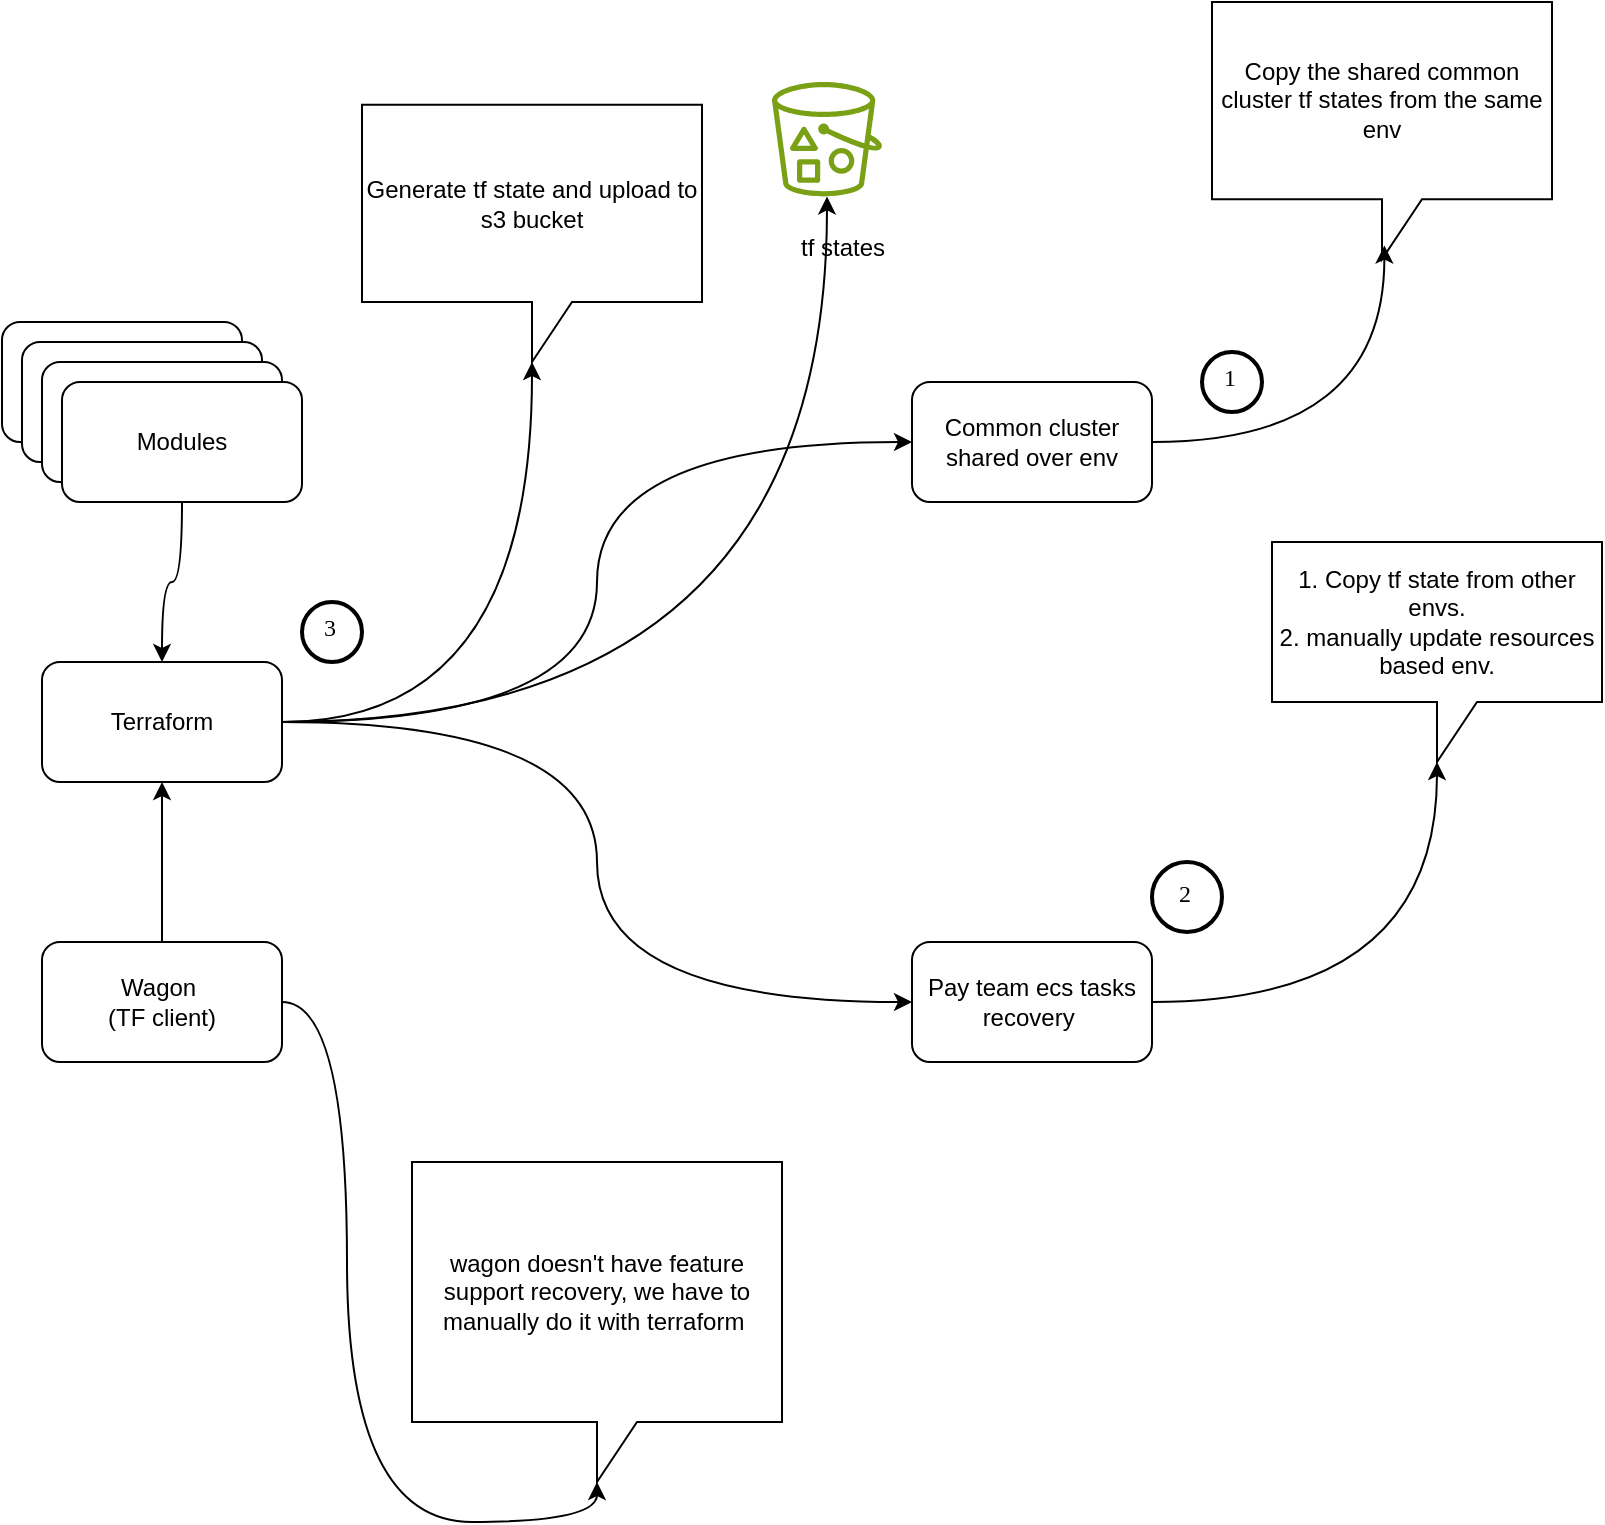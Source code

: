<mxfile version="24.4.6" type="github">
  <diagram name="Page-1" id="osjaCULI0XQIl8TjNg4v">
    <mxGraphModel dx="2266" dy="862" grid="1" gridSize="10" guides="1" tooltips="1" connect="1" arrows="1" fold="1" page="1" pageScale="1" pageWidth="850" pageHeight="1100" math="0" shadow="0">
      <root>
        <mxCell id="0" />
        <mxCell id="1" parent="0" />
        <mxCell id="LPbAuuqpUGxxxOB4grG0-1" value="" style="sketch=0;outlineConnect=0;fontColor=#232F3E;gradientColor=none;fillColor=#7AA116;strokeColor=none;dashed=0;verticalLabelPosition=bottom;verticalAlign=top;align=center;html=1;fontSize=12;fontStyle=0;aspect=fixed;pointerEvents=1;shape=mxgraph.aws4.bucket_with_objects;" vertex="1" parent="1">
          <mxGeometry x="405" y="90.0" width="55" height="57.2" as="geometry" />
        </mxCell>
        <mxCell id="LPbAuuqpUGxxxOB4grG0-2" value="Common cluster shared over env" style="rounded=1;whiteSpace=wrap;html=1;" vertex="1" parent="1">
          <mxGeometry x="475" y="240" width="120" height="60" as="geometry" />
        </mxCell>
        <mxCell id="LPbAuuqpUGxxxOB4grG0-3" value="Pay team ecs tasks recovery&amp;nbsp;" style="rounded=1;whiteSpace=wrap;html=1;" vertex="1" parent="1">
          <mxGeometry x="475" y="520" width="120" height="60" as="geometry" />
        </mxCell>
        <mxCell id="LPbAuuqpUGxxxOB4grG0-13" style="edgeStyle=orthogonalEdgeStyle;curved=1;rounded=0;orthogonalLoop=1;jettySize=auto;html=1;entryX=0;entryY=0.5;entryDx=0;entryDy=0;" edge="1" parent="1" source="LPbAuuqpUGxxxOB4grG0-4" target="LPbAuuqpUGxxxOB4grG0-2">
          <mxGeometry relative="1" as="geometry" />
        </mxCell>
        <mxCell id="LPbAuuqpUGxxxOB4grG0-14" style="edgeStyle=orthogonalEdgeStyle;curved=1;rounded=0;orthogonalLoop=1;jettySize=auto;html=1;entryX=0;entryY=0.5;entryDx=0;entryDy=0;" edge="1" parent="1" source="LPbAuuqpUGxxxOB4grG0-4" target="LPbAuuqpUGxxxOB4grG0-3">
          <mxGeometry relative="1" as="geometry" />
        </mxCell>
        <mxCell id="LPbAuuqpUGxxxOB4grG0-15" style="edgeStyle=orthogonalEdgeStyle;curved=1;rounded=0;orthogonalLoop=1;jettySize=auto;html=1;" edge="1" parent="1" source="LPbAuuqpUGxxxOB4grG0-4" target="LPbAuuqpUGxxxOB4grG0-1">
          <mxGeometry relative="1" as="geometry" />
        </mxCell>
        <mxCell id="LPbAuuqpUGxxxOB4grG0-4" value="Terraform" style="rounded=1;whiteSpace=wrap;html=1;" vertex="1" parent="1">
          <mxGeometry x="40" y="380" width="120" height="60" as="geometry" />
        </mxCell>
        <mxCell id="LPbAuuqpUGxxxOB4grG0-5" value="" style="rounded=1;whiteSpace=wrap;html=1;" vertex="1" parent="1">
          <mxGeometry x="20" y="210" width="120" height="60" as="geometry" />
        </mxCell>
        <mxCell id="LPbAuuqpUGxxxOB4grG0-6" value="" style="rounded=1;whiteSpace=wrap;html=1;" vertex="1" parent="1">
          <mxGeometry x="30" y="220" width="120" height="60" as="geometry" />
        </mxCell>
        <mxCell id="LPbAuuqpUGxxxOB4grG0-7" value="" style="rounded=1;whiteSpace=wrap;html=1;" vertex="1" parent="1">
          <mxGeometry x="40" y="230" width="120" height="60" as="geometry" />
        </mxCell>
        <mxCell id="LPbAuuqpUGxxxOB4grG0-11" style="edgeStyle=orthogonalEdgeStyle;curved=1;rounded=0;orthogonalLoop=1;jettySize=auto;html=1;entryX=0.5;entryY=0;entryDx=0;entryDy=0;" edge="1" parent="1" source="LPbAuuqpUGxxxOB4grG0-8" target="LPbAuuqpUGxxxOB4grG0-4">
          <mxGeometry relative="1" as="geometry" />
        </mxCell>
        <mxCell id="LPbAuuqpUGxxxOB4grG0-8" value="Modules" style="rounded=1;whiteSpace=wrap;html=1;" vertex="1" parent="1">
          <mxGeometry x="50" y="240" width="120" height="60" as="geometry" />
        </mxCell>
        <mxCell id="LPbAuuqpUGxxxOB4grG0-17" value="Copy the shared common cluster tf states from the same env" style="shape=callout;whiteSpace=wrap;html=1;perimeter=calloutPerimeter;" vertex="1" parent="1">
          <mxGeometry x="625" y="50" width="170" height="128.6" as="geometry" />
        </mxCell>
        <mxCell id="LPbAuuqpUGxxxOB4grG0-19" style="edgeStyle=orthogonalEdgeStyle;curved=1;rounded=0;orthogonalLoop=1;jettySize=auto;html=1;entryX=0.507;entryY=0.947;entryDx=0;entryDy=0;entryPerimeter=0;" edge="1" parent="1" source="LPbAuuqpUGxxxOB4grG0-2" target="LPbAuuqpUGxxxOB4grG0-17">
          <mxGeometry relative="1" as="geometry" />
        </mxCell>
        <mxCell id="LPbAuuqpUGxxxOB4grG0-20" value="1. Copy tf state from other envs.&lt;div&gt;2. manually update resources based env.&lt;/div&gt;" style="shape=callout;whiteSpace=wrap;html=1;perimeter=calloutPerimeter;" vertex="1" parent="1">
          <mxGeometry x="655" y="320" width="165" height="110" as="geometry" />
        </mxCell>
        <mxCell id="LPbAuuqpUGxxxOB4grG0-21" style="edgeStyle=orthogonalEdgeStyle;curved=1;rounded=0;orthogonalLoop=1;jettySize=auto;html=1;entryX=0;entryY=0;entryDx=82.5;entryDy=110;entryPerimeter=0;" edge="1" parent="1" source="LPbAuuqpUGxxxOB4grG0-3" target="LPbAuuqpUGxxxOB4grG0-20">
          <mxGeometry relative="1" as="geometry" />
        </mxCell>
        <mxCell id="LPbAuuqpUGxxxOB4grG0-22" value="tf states" style="text;html=1;align=center;verticalAlign=middle;resizable=0;points=[];autosize=1;strokeColor=none;fillColor=none;" vertex="1" parent="1">
          <mxGeometry x="405" y="158" width="70" height="30" as="geometry" />
        </mxCell>
        <mxCell id="LPbAuuqpUGxxxOB4grG0-24" style="edgeStyle=orthogonalEdgeStyle;curved=1;rounded=0;orthogonalLoop=1;jettySize=auto;html=1;entryX=0.5;entryY=1;entryDx=0;entryDy=0;" edge="1" parent="1" source="LPbAuuqpUGxxxOB4grG0-23" target="LPbAuuqpUGxxxOB4grG0-4">
          <mxGeometry relative="1" as="geometry" />
        </mxCell>
        <mxCell id="LPbAuuqpUGxxxOB4grG0-23" value="Wagon&amp;nbsp;&lt;br&gt;(TF client)" style="rounded=1;whiteSpace=wrap;html=1;" vertex="1" parent="1">
          <mxGeometry x="40" y="520" width="120" height="60" as="geometry" />
        </mxCell>
        <mxCell id="LPbAuuqpUGxxxOB4grG0-25" value="wagon doesn&#39;t have feature support recovery, we have to manually do it with terraform&amp;nbsp;" style="shape=callout;whiteSpace=wrap;html=1;perimeter=calloutPerimeter;" vertex="1" parent="1">
          <mxGeometry x="225" y="630" width="185" height="160" as="geometry" />
        </mxCell>
        <mxCell id="LPbAuuqpUGxxxOB4grG0-26" style="edgeStyle=orthogonalEdgeStyle;curved=1;rounded=0;orthogonalLoop=1;jettySize=auto;html=1;entryX=0;entryY=0;entryDx=92.5;entryDy=160;entryPerimeter=0;" edge="1" parent="1" source="LPbAuuqpUGxxxOB4grG0-23" target="LPbAuuqpUGxxxOB4grG0-25">
          <mxGeometry relative="1" as="geometry" />
        </mxCell>
        <mxCell id="LPbAuuqpUGxxxOB4grG0-27" value="1" style="ellipse;whiteSpace=wrap;html=1;aspect=fixed;strokeWidth=2;fontFamily=Tahoma;spacingBottom=4;spacingRight=2;" vertex="1" parent="1">
          <mxGeometry x="620" y="225" width="30" height="30" as="geometry" />
        </mxCell>
        <mxCell id="LPbAuuqpUGxxxOB4grG0-28" value="2" style="ellipse;whiteSpace=wrap;html=1;aspect=fixed;strokeWidth=2;fontFamily=Tahoma;spacingBottom=4;spacingRight=2;" vertex="1" parent="1">
          <mxGeometry x="595" y="480" width="35" height="35" as="geometry" />
        </mxCell>
        <mxCell id="LPbAuuqpUGxxxOB4grG0-29" value="3" style="ellipse;whiteSpace=wrap;html=1;aspect=fixed;strokeWidth=2;fontFamily=Tahoma;spacingBottom=4;spacingRight=2;" vertex="1" parent="1">
          <mxGeometry x="170" y="350" width="30" height="30" as="geometry" />
        </mxCell>
        <mxCell id="LPbAuuqpUGxxxOB4grG0-30" value="Generate tf state and upload to s3 bucket" style="shape=callout;whiteSpace=wrap;html=1;perimeter=calloutPerimeter;" vertex="1" parent="1">
          <mxGeometry x="200" y="101.4" width="170" height="128.6" as="geometry" />
        </mxCell>
        <mxCell id="LPbAuuqpUGxxxOB4grG0-31" style="edgeStyle=orthogonalEdgeStyle;curved=1;rounded=0;orthogonalLoop=1;jettySize=auto;html=1;entryX=0;entryY=0;entryDx=85;entryDy=128.6;entryPerimeter=0;" edge="1" parent="1" source="LPbAuuqpUGxxxOB4grG0-4" target="LPbAuuqpUGxxxOB4grG0-30">
          <mxGeometry relative="1" as="geometry" />
        </mxCell>
      </root>
    </mxGraphModel>
  </diagram>
</mxfile>
